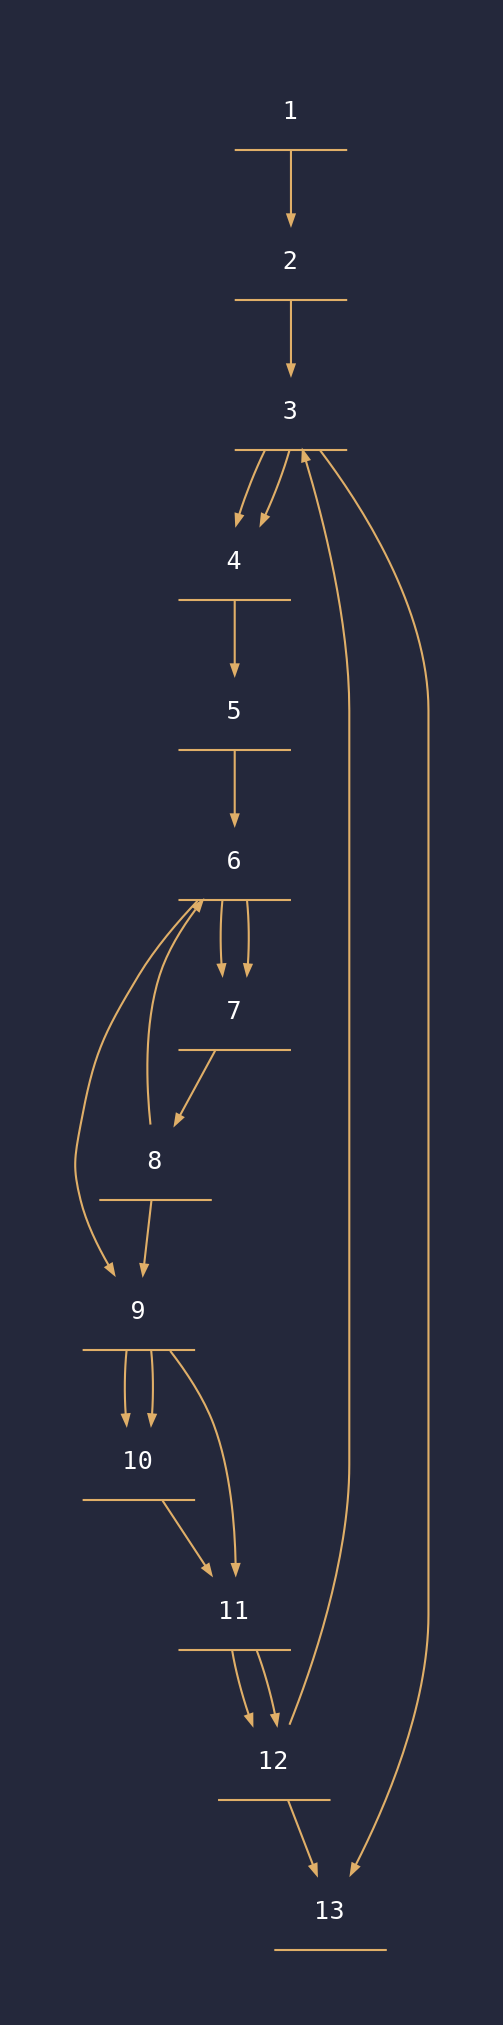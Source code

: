 digraph "collatz.cfg" {
	graph [bgcolor="#24283B" pad=0.5]
	node [color="#E0AF68" fontcolor="#ffffff" fontname="Hack, monospace" fontsize=12 shape=underline]
	edge [arrowsize=0.5 color="#E0AF68" fontcolor="#ffffff" fontsize=8]
	1
	2
	3
	4
	5
	6
	7
	8
	9
	10
	11
	12
	1 -> 2 [label=""]
	2 -> 3 [label=""]
	3 -> 4 [label=""]
	3 -> 13 [label=""]
	3 -> 4 [label=""]
	4 -> 5 [label=""]
	5 -> 6 [label=""]
	6 -> 7 [label=""]
	6 -> 9 [label=""]
	6 -> 7 [label=""]
	7 -> 8 [label=""]
	8 -> 6 [label=""]
	8 -> 9 [label=""]
	9 -> 10 [label=""]
	9 -> 11 [label=""]
	9 -> 10 [label=""]
	10 -> 11 [label=""]
	11 -> 12 [label=""]
	11 -> 12 [label=""]
	12 -> 3 [label=""]
	12 -> 13 [label=""]
}

